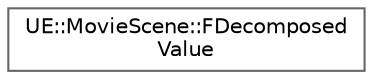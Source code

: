 digraph "Graphical Class Hierarchy"
{
 // INTERACTIVE_SVG=YES
 // LATEX_PDF_SIZE
  bgcolor="transparent";
  edge [fontname=Helvetica,fontsize=10,labelfontname=Helvetica,labelfontsize=10];
  node [fontname=Helvetica,fontsize=10,shape=box,height=0.2,width=0.4];
  rankdir="LR";
  Node0 [id="Node000000",label="UE::MovieScene::FDecomposed\lValue",height=0.2,width=0.4,color="grey40", fillcolor="white", style="filled",URL="$db/d75/structUE_1_1MovieScene_1_1FDecomposedValue.html",tooltip="A structure for holding all the values of channels contributing to an animated property."];
}

